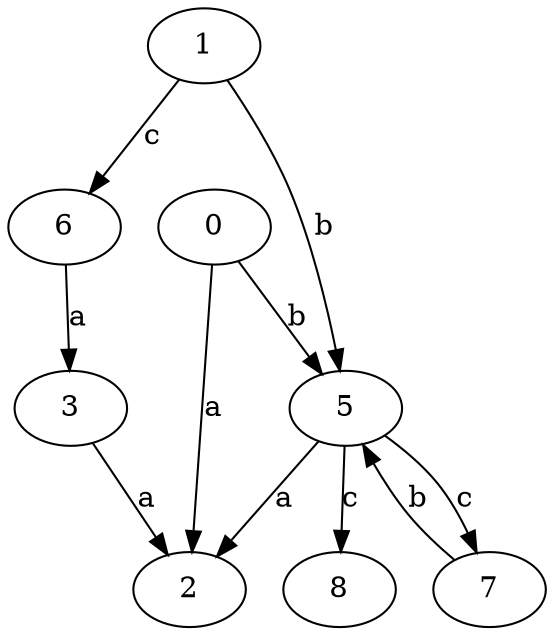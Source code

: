 strict digraph  {
2;
3;
5;
6;
7;
8;
0;
1;
3 -> 2  [label=a];
5 -> 2  [label=a];
5 -> 7  [label=c];
5 -> 8  [label=c];
6 -> 3  [label=a];
7 -> 5  [label=b];
0 -> 2  [label=a];
0 -> 5  [label=b];
1 -> 5  [label=b];
1 -> 6  [label=c];
}
